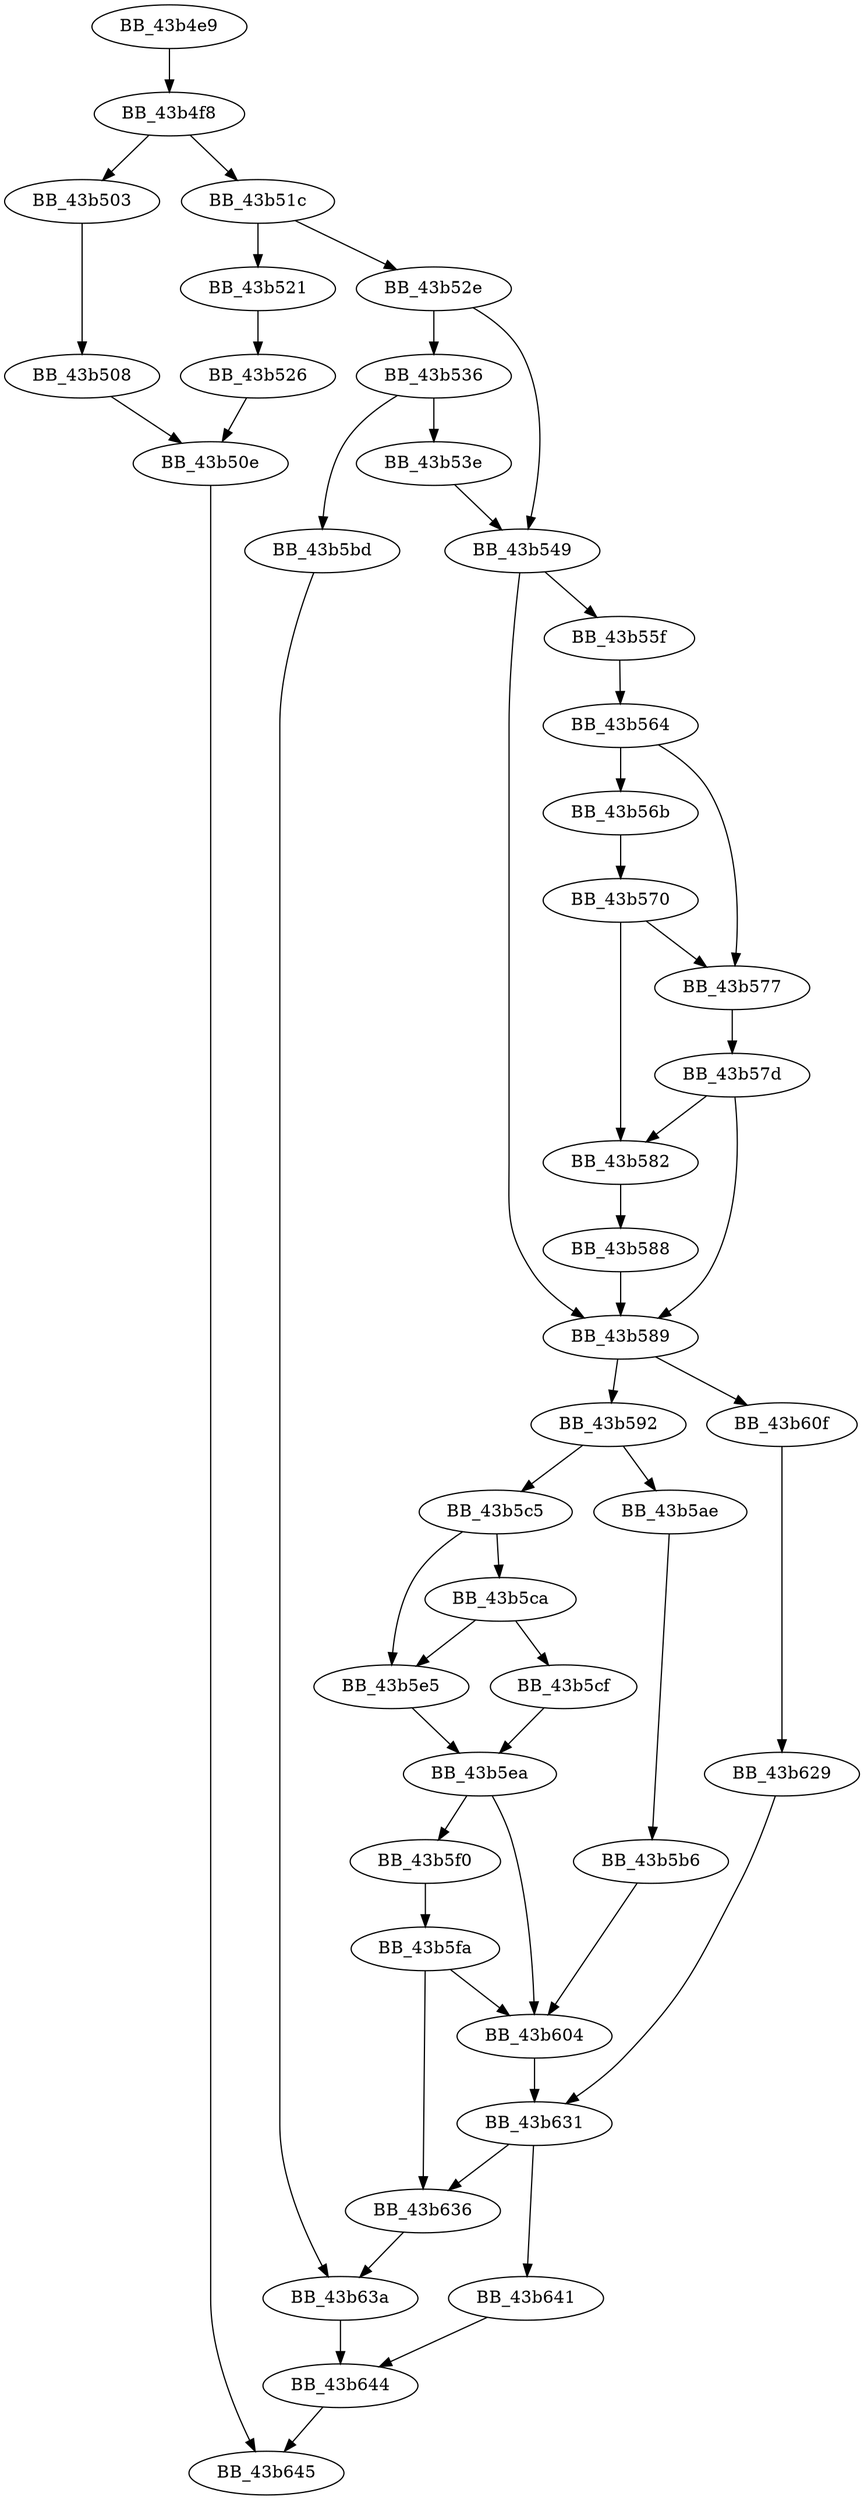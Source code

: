 DiGraph __flswbuf{
BB_43b4e9->BB_43b4f8
BB_43b4f8->BB_43b503
BB_43b4f8->BB_43b51c
BB_43b503->BB_43b508
BB_43b508->BB_43b50e
BB_43b50e->BB_43b645
BB_43b51c->BB_43b521
BB_43b51c->BB_43b52e
BB_43b521->BB_43b526
BB_43b526->BB_43b50e
BB_43b52e->BB_43b536
BB_43b52e->BB_43b549
BB_43b536->BB_43b53e
BB_43b536->BB_43b5bd
BB_43b53e->BB_43b549
BB_43b549->BB_43b55f
BB_43b549->BB_43b589
BB_43b55f->BB_43b564
BB_43b564->BB_43b56b
BB_43b564->BB_43b577
BB_43b56b->BB_43b570
BB_43b570->BB_43b577
BB_43b570->BB_43b582
BB_43b577->BB_43b57d
BB_43b57d->BB_43b582
BB_43b57d->BB_43b589
BB_43b582->BB_43b588
BB_43b588->BB_43b589
BB_43b589->BB_43b592
BB_43b589->BB_43b60f
BB_43b592->BB_43b5ae
BB_43b592->BB_43b5c5
BB_43b5ae->BB_43b5b6
BB_43b5b6->BB_43b604
BB_43b5bd->BB_43b63a
BB_43b5c5->BB_43b5ca
BB_43b5c5->BB_43b5e5
BB_43b5ca->BB_43b5cf
BB_43b5ca->BB_43b5e5
BB_43b5cf->BB_43b5ea
BB_43b5e5->BB_43b5ea
BB_43b5ea->BB_43b5f0
BB_43b5ea->BB_43b604
BB_43b5f0->BB_43b5fa
BB_43b5fa->BB_43b604
BB_43b5fa->BB_43b636
BB_43b604->BB_43b631
BB_43b60f->BB_43b629
BB_43b629->BB_43b631
BB_43b631->BB_43b636
BB_43b631->BB_43b641
BB_43b636->BB_43b63a
BB_43b63a->BB_43b644
BB_43b641->BB_43b644
BB_43b644->BB_43b645
}
